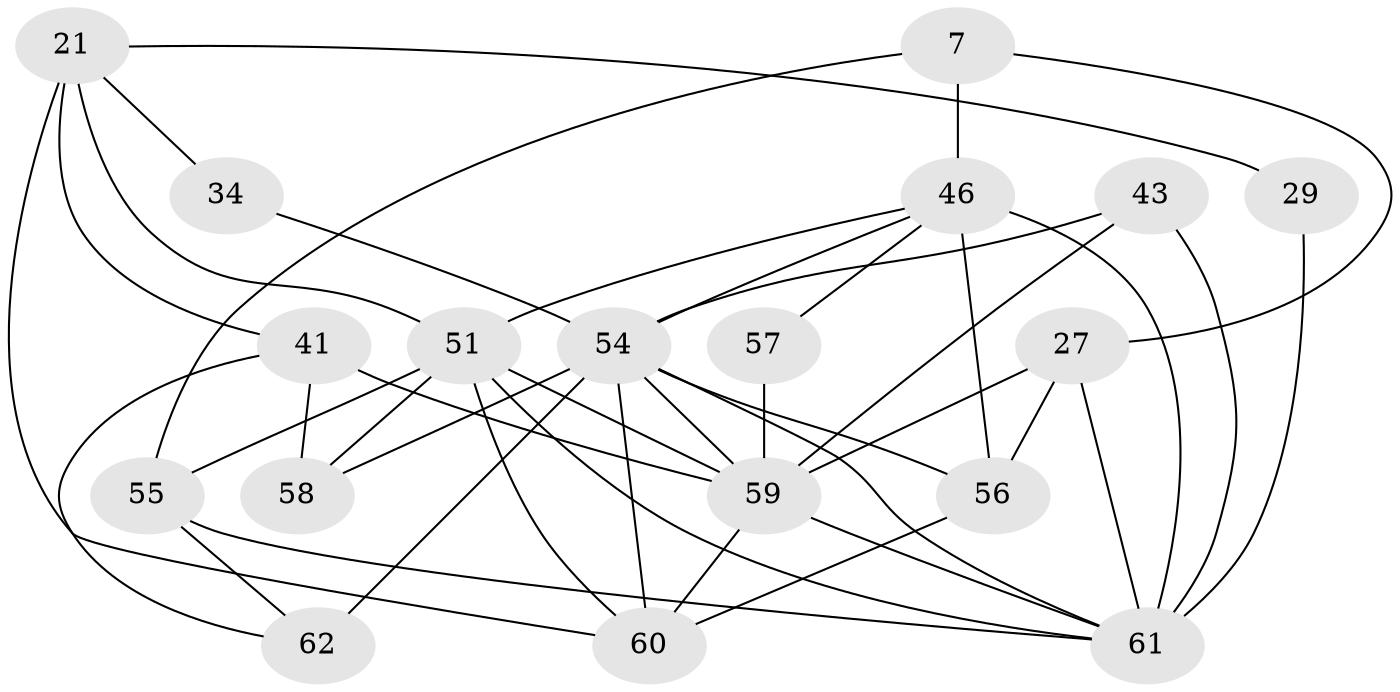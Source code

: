 // original degree distribution, {5: 0.16129032258064516, 2: 0.08064516129032258, 4: 0.3548387096774194, 6: 0.11290322580645161, 3: 0.27419354838709675, 7: 0.016129032258064516}
// Generated by graph-tools (version 1.1) at 2025/52/03/04/25 21:52:39]
// undirected, 18 vertices, 41 edges
graph export_dot {
graph [start="1"]
  node [color=gray90,style=filled];
  7;
  21 [super="+13"];
  27 [super="+26"];
  29;
  34;
  41 [super="+4"];
  43 [super="+18"];
  46 [super="+45+38"];
  51 [super="+40+17+28"];
  54 [super="+52+37+39+6+48+36"];
  55;
  56 [super="+1"];
  57;
  58 [super="+53"];
  59 [super="+32+50+24+35"];
  60 [super="+49"];
  61 [super="+5+16+42"];
  62 [super="+15+44+47"];
  7 -- 27;
  7 -- 55;
  7 -- 46;
  21 -- 60 [weight=2];
  21 -- 41;
  21 -- 34;
  21 -- 29;
  21 -- 51;
  27 -- 61 [weight=2];
  27 -- 56;
  27 -- 59 [weight=2];
  29 -- 61;
  34 -- 54;
  41 -- 62 [weight=3];
  41 -- 59 [weight=3];
  41 -- 58;
  43 -- 61 [weight=4];
  43 -- 54;
  43 -- 59;
  46 -- 61 [weight=3];
  46 -- 56 [weight=2];
  46 -- 57;
  46 -- 51;
  46 -- 54 [weight=2];
  51 -- 58 [weight=2];
  51 -- 61;
  51 -- 55;
  51 -- 59 [weight=3];
  51 -- 60;
  54 -- 59 [weight=8];
  54 -- 62 [weight=6];
  54 -- 56;
  54 -- 58 [weight=5];
  54 -- 60;
  54 -- 61;
  55 -- 62 [weight=3];
  55 -- 61 [weight=2];
  56 -- 60;
  57 -- 59;
  59 -- 60 [weight=2];
  59 -- 61 [weight=2];
}
